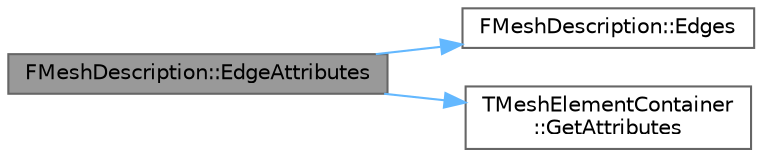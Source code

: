 digraph "FMeshDescription::EdgeAttributes"
{
 // INTERACTIVE_SVG=YES
 // LATEX_PDF_SIZE
  bgcolor="transparent";
  edge [fontname=Helvetica,fontsize=10,labelfontname=Helvetica,labelfontsize=10];
  node [fontname=Helvetica,fontsize=10,shape=box,height=0.2,width=0.4];
  rankdir="LR";
  Node1 [id="Node000001",label="FMeshDescription::EdgeAttributes",height=0.2,width=0.4,color="gray40", fillcolor="grey60", style="filled", fontcolor="black",tooltip=" "];
  Node1 -> Node2 [id="edge1_Node000001_Node000002",color="steelblue1",style="solid",tooltip=" "];
  Node2 [id="Node000002",label="FMeshDescription::Edges",height=0.2,width=0.4,color="grey40", fillcolor="white", style="filled",URL="$da/d5f/structFMeshDescription.html#a734ff689139191912998639dd48edae1",tooltip=" "];
  Node1 -> Node3 [id="edge2_Node000001_Node000003",color="steelblue1",style="solid",tooltip=" "];
  Node3 [id="Node000003",label="TMeshElementContainer\l::GetAttributes",height=0.2,width=0.4,color="grey40", fillcolor="white", style="filled",URL="$d6/d4c/classTMeshElementContainer.html#a7226f406e1c10fb95c45ddeccb6e0279",tooltip="Accessor for attributes."];
}
